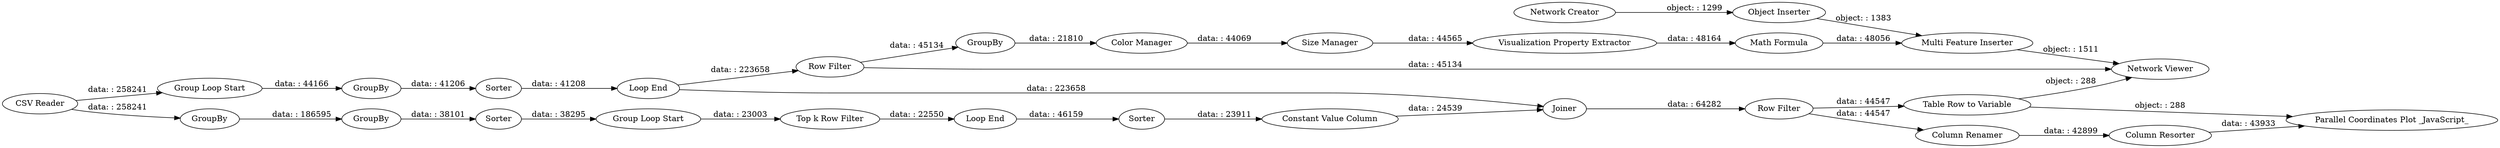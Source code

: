 digraph {
	"-1879051998639661176_6" [label=Sorter]
	"-8021458383549948087_1" [label="CSV Reader"]
	"3886875587693548467_19" [label=Sorter]
	"-8021458383549948087_1617" [label="Row Filter"]
	"3886875587693548467_17" [label="Loop End"]
	"3886875587693548467_15" [label=Sorter]
	"-3015717214002306074_1603" [label="Multi Feature Inserter"]
	"3886875587693548467_20" [label="Constant Value Column"]
	"-1879051998639661176_2" [label="Group Loop Start"]
	"3886875587693548467_13" [label=GroupBy]
	"3886875587693548467_14" [label=GroupBy]
	"-8021458383549948087_1614" [label="Column Resorter"]
	"-8021458383549948087_1621" [label="Column Renamer"]
	"-8021458383549948087_1602" [label="Row Filter"]
	"-3015717214002306074_1606" [label=GroupBy]
	"-1879051998639661176_3" [label=GroupBy]
	"-3015717214002306074_1605" [label="Color Manager"]
	"-8021458383549948087_1613" [label="Parallel Coordinates Plot _JavaScript_"]
	"-3015717214002306074_1604" [label="Visualization Property Extractor"]
	"-8021458383549948087_11" [label=Joiner]
	"-3015717214002306074_4" [label="Size Manager"]
	"3886875587693548467_18" [label="Top k Row Filter"]
	"-3015717214002306074_1599" [label="Network Creator"]
	"-8021458383549948087_1618" [label="Table Row to Variable"]
	"-3015717214002306074_1600" [label="Object Inserter"]
	"-3015717214002306074_10" [label="Math Formula"]
	"-8021458383549948087_21" [label="Network Viewer"]
	"-1879051998639661176_5" [label="Loop End"]
	"3886875587693548467_16" [label="Group Loop Start"]
	"-3015717214002306074_1603" -> "-8021458383549948087_21" [label="object: : 1511"]
	"-1879051998639661176_6" -> "-1879051998639661176_5" [label="data: : 41208"]
	"-3015717214002306074_1606" -> "-3015717214002306074_1605" [label="data: : 21810"]
	"-8021458383549948087_11" -> "-8021458383549948087_1617" [label="data: : 64282"]
	"-8021458383549948087_1602" -> "-3015717214002306074_1606" [label="data: : 45134"]
	"3886875587693548467_13" -> "3886875587693548467_14" [label="data: : 186595"]
	"-8021458383549948087_1621" -> "-8021458383549948087_1614" [label="data: : 42899"]
	"-8021458383549948087_1618" -> "-8021458383549948087_21" [label="object: : 288"]
	"-3015717214002306074_1599" -> "-3015717214002306074_1600" [label="object: : 1299"]
	"-8021458383549948087_1617" -> "-8021458383549948087_1621" [label="data: : 44547"]
	"3886875587693548467_14" -> "3886875587693548467_15" [label="data: : 38101"]
	"3886875587693548467_18" -> "3886875587693548467_17" [label="data: : 22550"]
	"-1879051998639661176_2" -> "-1879051998639661176_3" [label="data: : 44166"]
	"3886875587693548467_15" -> "3886875587693548467_16" [label="data: : 38295"]
	"-8021458383549948087_1617" -> "-8021458383549948087_1618" [label="data: : 44547"]
	"3886875587693548467_19" -> "3886875587693548467_20" [label="data: : 23911"]
	"-1879051998639661176_5" -> "-8021458383549948087_1602" [label="data: : 223658"]
	"-1879051998639661176_3" -> "-1879051998639661176_6" [label="data: : 41206"]
	"3886875587693548467_20" -> "-8021458383549948087_11" [label="data: : 24539"]
	"-3015717214002306074_1600" -> "-3015717214002306074_1603" [label="object: : 1383"]
	"-8021458383549948087_1602" -> "-8021458383549948087_21" [label="data: : 45134"]
	"-8021458383549948087_1" -> "3886875587693548467_13" [label="data: : 258241"]
	"3886875587693548467_17" -> "3886875587693548467_19" [label="data: : 46159"]
	"-8021458383549948087_1" -> "-1879051998639661176_2" [label="data: : 258241"]
	"3886875587693548467_16" -> "3886875587693548467_18" [label="data: : 23003"]
	"-3015717214002306074_1605" -> "-3015717214002306074_4" [label="data: : 44069"]
	"-3015717214002306074_4" -> "-3015717214002306074_1604" [label="data: : 44565"]
	"-3015717214002306074_10" -> "-3015717214002306074_1603" [label="data: : 48056"]
	"-1879051998639661176_5" -> "-8021458383549948087_11" [label="data: : 223658"]
	"-3015717214002306074_1604" -> "-3015717214002306074_10" [label="data: : 48164"]
	"-8021458383549948087_1618" -> "-8021458383549948087_1613" [label="object: : 288"]
	"-8021458383549948087_1614" -> "-8021458383549948087_1613" [label="data: : 43933"]
	rankdir=LR
}
